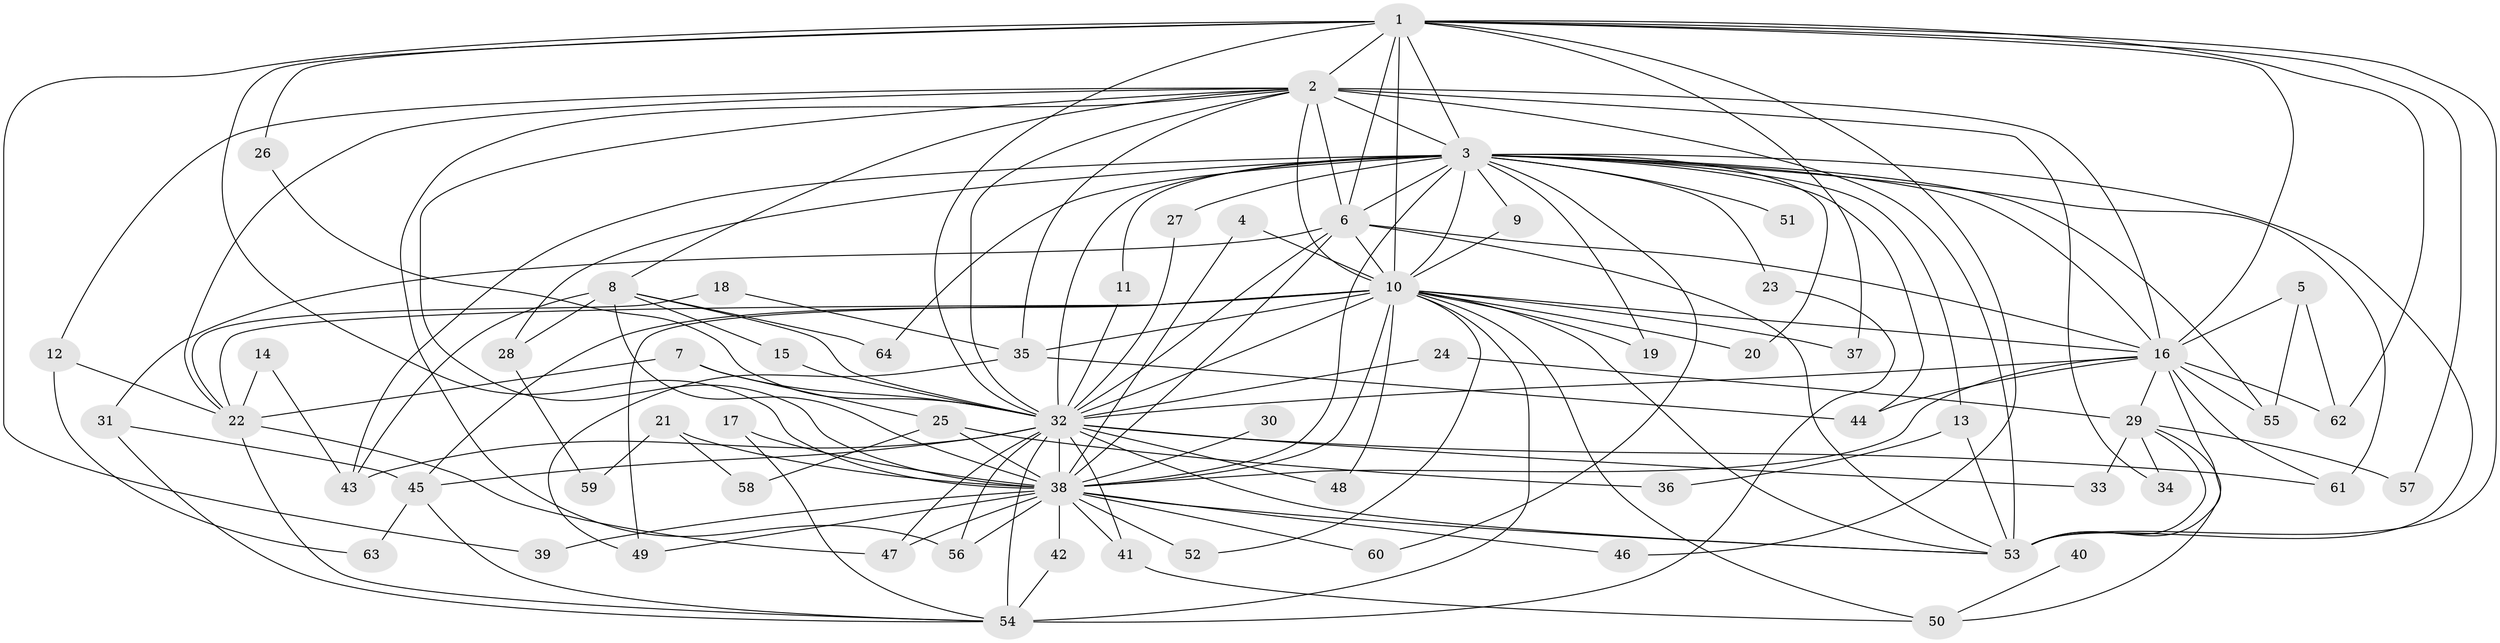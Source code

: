 // original degree distribution, {26: 0.01098901098901099, 14: 0.01098901098901099, 12: 0.01098901098901099, 27: 0.01098901098901099, 17: 0.01098901098901099, 18: 0.02197802197802198, 24: 0.01098901098901099, 28: 0.01098901098901099, 10: 0.01098901098901099, 7: 0.01098901098901099, 2: 0.5934065934065934, 6: 0.01098901098901099, 9: 0.01098901098901099, 3: 0.17582417582417584, 8: 0.02197802197802198, 4: 0.04395604395604396, 5: 0.02197802197802198}
// Generated by graph-tools (version 1.1) at 2025/36/03/04/25 23:36:26]
// undirected, 64 vertices, 154 edges
graph export_dot {
  node [color=gray90,style=filled];
  1;
  2;
  3;
  4;
  5;
  6;
  7;
  8;
  9;
  10;
  11;
  12;
  13;
  14;
  15;
  16;
  17;
  18;
  19;
  20;
  21;
  22;
  23;
  24;
  25;
  26;
  27;
  28;
  29;
  30;
  31;
  32;
  33;
  34;
  35;
  36;
  37;
  38;
  39;
  40;
  41;
  42;
  43;
  44;
  45;
  46;
  47;
  48;
  49;
  50;
  51;
  52;
  53;
  54;
  55;
  56;
  57;
  58;
  59;
  60;
  61;
  62;
  63;
  64;
  1 -- 2 [weight=2.0];
  1 -- 3 [weight=1.0];
  1 -- 6 [weight=1.0];
  1 -- 10 [weight=1.0];
  1 -- 16 [weight=1.0];
  1 -- 26 [weight=1.0];
  1 -- 32 [weight=1.0];
  1 -- 37 [weight=1.0];
  1 -- 38 [weight=1.0];
  1 -- 39 [weight=1.0];
  1 -- 46 [weight=1.0];
  1 -- 53 [weight=1.0];
  1 -- 57 [weight=1.0];
  1 -- 62 [weight=1.0];
  2 -- 3 [weight=2.0];
  2 -- 6 [weight=3.0];
  2 -- 8 [weight=1.0];
  2 -- 10 [weight=2.0];
  2 -- 12 [weight=1.0];
  2 -- 16 [weight=2.0];
  2 -- 22 [weight=1.0];
  2 -- 32 [weight=2.0];
  2 -- 34 [weight=1.0];
  2 -- 35 [weight=1.0];
  2 -- 38 [weight=3.0];
  2 -- 53 [weight=3.0];
  2 -- 56 [weight=1.0];
  3 -- 6 [weight=2.0];
  3 -- 9 [weight=1.0];
  3 -- 10 [weight=1.0];
  3 -- 11 [weight=1.0];
  3 -- 13 [weight=1.0];
  3 -- 16 [weight=1.0];
  3 -- 19 [weight=1.0];
  3 -- 20 [weight=1.0];
  3 -- 23 [weight=1.0];
  3 -- 27 [weight=1.0];
  3 -- 28 [weight=1.0];
  3 -- 32 [weight=1.0];
  3 -- 38 [weight=1.0];
  3 -- 43 [weight=1.0];
  3 -- 44 [weight=1.0];
  3 -- 51 [weight=1.0];
  3 -- 53 [weight=1.0];
  3 -- 55 [weight=1.0];
  3 -- 60 [weight=1.0];
  3 -- 61 [weight=1.0];
  3 -- 64 [weight=1.0];
  4 -- 10 [weight=1.0];
  4 -- 38 [weight=1.0];
  5 -- 16 [weight=1.0];
  5 -- 55 [weight=1.0];
  5 -- 62 [weight=1.0];
  6 -- 10 [weight=2.0];
  6 -- 16 [weight=1.0];
  6 -- 31 [weight=1.0];
  6 -- 32 [weight=2.0];
  6 -- 38 [weight=1.0];
  6 -- 53 [weight=1.0];
  7 -- 22 [weight=1.0];
  7 -- 25 [weight=1.0];
  7 -- 32 [weight=1.0];
  8 -- 15 [weight=1.0];
  8 -- 28 [weight=1.0];
  8 -- 32 [weight=1.0];
  8 -- 38 [weight=1.0];
  8 -- 43 [weight=1.0];
  8 -- 64 [weight=1.0];
  9 -- 10 [weight=1.0];
  10 -- 16 [weight=2.0];
  10 -- 19 [weight=1.0];
  10 -- 20 [weight=1.0];
  10 -- 22 [weight=1.0];
  10 -- 32 [weight=1.0];
  10 -- 35 [weight=1.0];
  10 -- 37 [weight=1.0];
  10 -- 38 [weight=1.0];
  10 -- 45 [weight=1.0];
  10 -- 48 [weight=1.0];
  10 -- 49 [weight=1.0];
  10 -- 50 [weight=1.0];
  10 -- 52 [weight=1.0];
  10 -- 53 [weight=1.0];
  10 -- 54 [weight=1.0];
  11 -- 32 [weight=1.0];
  12 -- 22 [weight=1.0];
  12 -- 63 [weight=1.0];
  13 -- 36 [weight=1.0];
  13 -- 53 [weight=1.0];
  14 -- 22 [weight=1.0];
  14 -- 43 [weight=1.0];
  15 -- 32 [weight=1.0];
  16 -- 29 [weight=1.0];
  16 -- 32 [weight=1.0];
  16 -- 38 [weight=1.0];
  16 -- 44 [weight=1.0];
  16 -- 53 [weight=1.0];
  16 -- 55 [weight=1.0];
  16 -- 61 [weight=1.0];
  16 -- 62 [weight=1.0];
  17 -- 38 [weight=1.0];
  17 -- 54 [weight=1.0];
  18 -- 22 [weight=1.0];
  18 -- 35 [weight=1.0];
  21 -- 38 [weight=1.0];
  21 -- 58 [weight=1.0];
  21 -- 59 [weight=1.0];
  22 -- 47 [weight=1.0];
  22 -- 54 [weight=1.0];
  23 -- 54 [weight=1.0];
  24 -- 29 [weight=1.0];
  24 -- 32 [weight=1.0];
  25 -- 36 [weight=1.0];
  25 -- 38 [weight=1.0];
  25 -- 58 [weight=1.0];
  26 -- 32 [weight=1.0];
  27 -- 32 [weight=1.0];
  28 -- 59 [weight=1.0];
  29 -- 33 [weight=1.0];
  29 -- 34 [weight=1.0];
  29 -- 50 [weight=1.0];
  29 -- 53 [weight=1.0];
  29 -- 57 [weight=1.0];
  30 -- 38 [weight=1.0];
  31 -- 45 [weight=1.0];
  31 -- 54 [weight=1.0];
  32 -- 33 [weight=1.0];
  32 -- 38 [weight=1.0];
  32 -- 41 [weight=1.0];
  32 -- 43 [weight=1.0];
  32 -- 45 [weight=1.0];
  32 -- 47 [weight=1.0];
  32 -- 48 [weight=1.0];
  32 -- 53 [weight=1.0];
  32 -- 54 [weight=2.0];
  32 -- 56 [weight=1.0];
  32 -- 61 [weight=1.0];
  35 -- 44 [weight=1.0];
  35 -- 49 [weight=1.0];
  38 -- 39 [weight=1.0];
  38 -- 41 [weight=1.0];
  38 -- 42 [weight=1.0];
  38 -- 46 [weight=1.0];
  38 -- 47 [weight=1.0];
  38 -- 49 [weight=1.0];
  38 -- 52 [weight=2.0];
  38 -- 53 [weight=1.0];
  38 -- 56 [weight=1.0];
  38 -- 60 [weight=1.0];
  40 -- 50 [weight=1.0];
  41 -- 50 [weight=1.0];
  42 -- 54 [weight=1.0];
  45 -- 54 [weight=1.0];
  45 -- 63 [weight=1.0];
}
